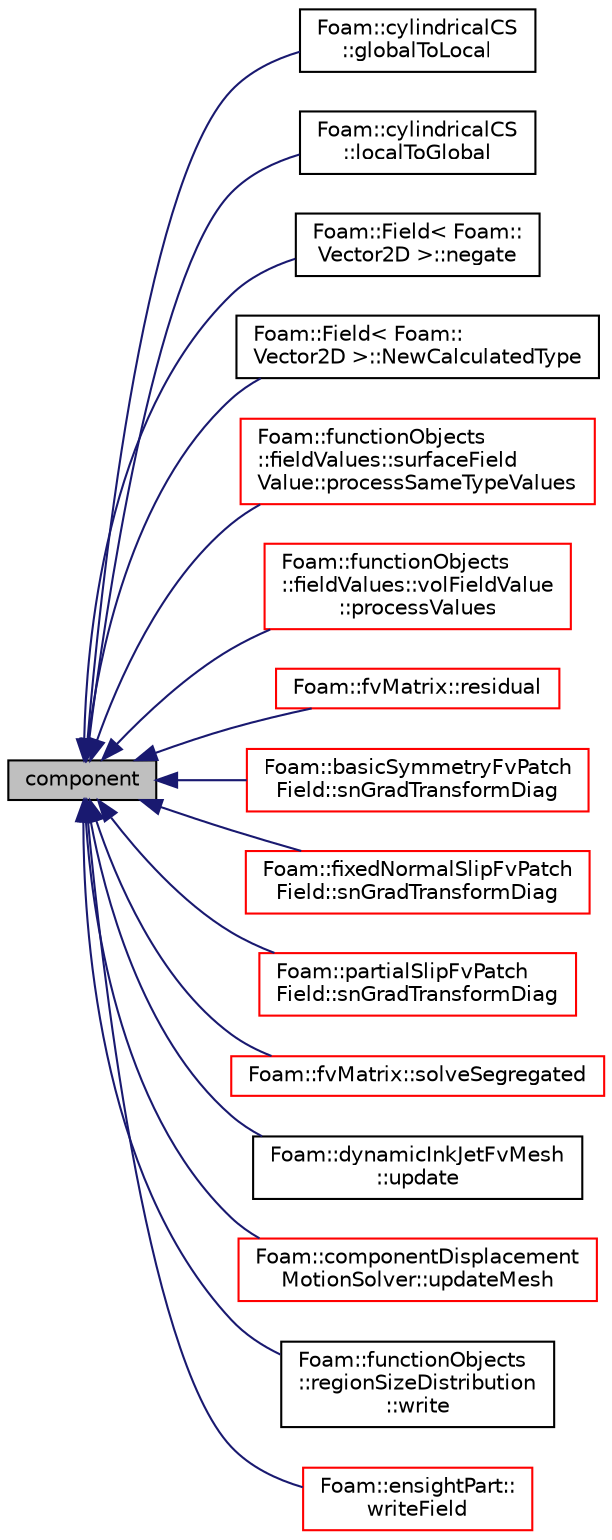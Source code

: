 digraph "component"
{
  bgcolor="transparent";
  edge [fontname="Helvetica",fontsize="10",labelfontname="Helvetica",labelfontsize="10"];
  node [fontname="Helvetica",fontsize="10",shape=record];
  rankdir="LR";
  Node2073 [label="component",height=0.2,width=0.4,color="black", fillcolor="grey75", style="filled", fontcolor="black"];
  Node2073 -> Node2074 [dir="back",color="midnightblue",fontsize="10",style="solid",fontname="Helvetica"];
  Node2074 [label="Foam::cylindricalCS\l::globalToLocal",height=0.2,width=0.4,color="black",URL="$a26149.html#a6e40633fa92ddfe4485176b8007bc5ed",tooltip="Convert from global Cartesian system to the local coordinate system. "];
  Node2073 -> Node2075 [dir="back",color="midnightblue",fontsize="10",style="solid",fontname="Helvetica"];
  Node2075 [label="Foam::cylindricalCS\l::localToGlobal",height=0.2,width=0.4,color="black",URL="$a26149.html#a5271222aca4104cfb6b6fa30668145d3",tooltip="Convert from local coordinate system to the global Cartesian system. "];
  Node2073 -> Node2076 [dir="back",color="midnightblue",fontsize="10",style="solid",fontname="Helvetica"];
  Node2076 [label="Foam::Field\< Foam::\lVector2D \>::negate",height=0.2,width=0.4,color="black",URL="$a27573.html#abcdb1512395327f8236a4f4a4d4ff648",tooltip="Negate this field. "];
  Node2073 -> Node2077 [dir="back",color="midnightblue",fontsize="10",style="solid",fontname="Helvetica"];
  Node2077 [label="Foam::Field\< Foam::\lVector2D \>::NewCalculatedType",height=0.2,width=0.4,color="black",URL="$a27573.html#ae6bdf47436f49314cb0fc784144bf18f",tooltip="Return a pointer to a new calculatedFvPatchFieldField created on. "];
  Node2073 -> Node2078 [dir="back",color="midnightblue",fontsize="10",style="solid",fontname="Helvetica"];
  Node2078 [label="Foam::functionObjects\l::fieldValues::surfaceField\lValue::processSameTypeValues",height=0.2,width=0.4,color="red",URL="$a24185.html#a41d519fb17fb326997de3ffb25384387",tooltip="Apply the &#39;operation&#39; to the values. Operation has to. "];
  Node2073 -> Node2080 [dir="back",color="midnightblue",fontsize="10",style="solid",fontname="Helvetica"];
  Node2080 [label="Foam::functionObjects\l::fieldValues::volFieldValue\l::processValues",height=0.2,width=0.4,color="red",URL="$a24189.html#a3ee3ef0dce4b4491df744d2af65f4d0f",tooltip="Apply the &#39;operation&#39; to the values. "];
  Node2073 -> Node2082 [dir="back",color="midnightblue",fontsize="10",style="solid",fontname="Helvetica"];
  Node2082 [label="Foam::fvMatrix::residual",height=0.2,width=0.4,color="red",URL="$a23173.html#ab6a2e66ac7c7419930641e362e1ae305",tooltip="Return the matrix residual. "];
  Node2073 -> Node2088 [dir="back",color="midnightblue",fontsize="10",style="solid",fontname="Helvetica"];
  Node2088 [label="Foam::basicSymmetryFvPatch\lField::snGradTransformDiag",height=0.2,width=0.4,color="red",URL="$a22757.html#ad369a69e9725d4bf2e6f522035c8d53d",tooltip="Return face-gradient transform diagonal. "];
  Node2073 -> Node2090 [dir="back",color="midnightblue",fontsize="10",style="solid",fontname="Helvetica"];
  Node2090 [label="Foam::fixedNormalSlipFvPatch\lField::snGradTransformDiag",height=0.2,width=0.4,color="red",URL="$a22917.html#ad369a69e9725d4bf2e6f522035c8d53d",tooltip="Return face-gradient transform diagonal. "];
  Node2073 -> Node2092 [dir="back",color="midnightblue",fontsize="10",style="solid",fontname="Helvetica"];
  Node2092 [label="Foam::partialSlipFvPatch\lField::snGradTransformDiag",height=0.2,width=0.4,color="red",URL="$a23009.html#ad369a69e9725d4bf2e6f522035c8d53d",tooltip="Return face-gradient transform diagonal. "];
  Node2073 -> Node2094 [dir="back",color="midnightblue",fontsize="10",style="solid",fontname="Helvetica"];
  Node2094 [label="Foam::fvMatrix::solveSegregated",height=0.2,width=0.4,color="red",URL="$a23173.html#ac81931f1f6bf41327f87ae877d370449",tooltip="Solve segregated returning the solution statistics. "];
  Node2073 -> Node2111 [dir="back",color="midnightblue",fontsize="10",style="solid",fontname="Helvetica"];
  Node2111 [label="Foam::dynamicInkJetFvMesh\l::update",height=0.2,width=0.4,color="black",URL="$a22101.html#aa2aac016e2bf7b5bd2b271786c2791aa",tooltip="Update the mesh for both mesh motion and topology change. "];
  Node2073 -> Node2112 [dir="back",color="midnightblue",fontsize="10",style="solid",fontname="Helvetica"];
  Node2112 [label="Foam::componentDisplacement\lMotionSolver::updateMesh",height=0.2,width=0.4,color="red",URL="$a22313.html#ad57565956fd4064299f4bd3c4eebb1d4",tooltip="Update local data for topology changes. "];
  Node2073 -> Node2116 [dir="back",color="midnightblue",fontsize="10",style="solid",fontname="Helvetica"];
  Node2116 [label="Foam::functionObjects\l::regionSizeDistribution\l::write",height=0.2,width=0.4,color="black",URL="$a24265.html#ae8f6374e29a250261b3979bbd6e5cb40",tooltip="Calculate the regionSizeDistribution and write. "];
  Node2073 -> Node2117 [dir="back",color="midnightblue",fontsize="10",style="solid",fontname="Helvetica"];
  Node2117 [label="Foam::ensightPart::\lwriteField",height=0.2,width=0.4,color="red",URL="$a22045.html#aad786f315af87ad769e18fd8a8382632",tooltip="Write generalized field components. "];
}
